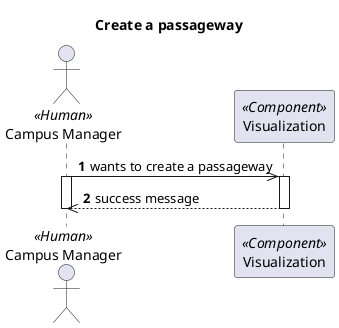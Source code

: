 @startuml Process View - Level 2 - Create a passageway
'https://plantuml.com/sequence-diagram

autonumber

skinparam packageStyle rect

title Create a passageway

actor "Campus Manager" as CM <<Human>>
participant "Visualization" as V <<Component>>

CM->> V : wants to create a passageway

activate CM
activate V
CM<<--- V : success message
deactivate V
deactivate CM

@enduml
